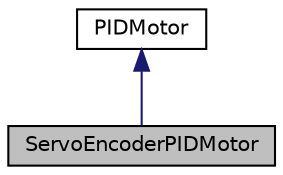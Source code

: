 digraph "ServoEncoderPIDMotor"
{
  edge [fontname="Helvetica",fontsize="10",labelfontname="Helvetica",labelfontsize="10"];
  node [fontname="Helvetica",fontsize="10",shape=record];
  Node0 [label="ServoEncoderPIDMotor",height=0.2,width=0.4,color="black", fillcolor="grey75", style="filled", fontcolor="black"];
  Node1 -> Node0 [dir="back",color="midnightblue",fontsize="10",style="solid",fontname="Helvetica"];
  Node1 [label="PIDMotor",height=0.2,width=0.4,color="black", fillcolor="white", style="filled",URL="$classPIDMotor.html"];
}
